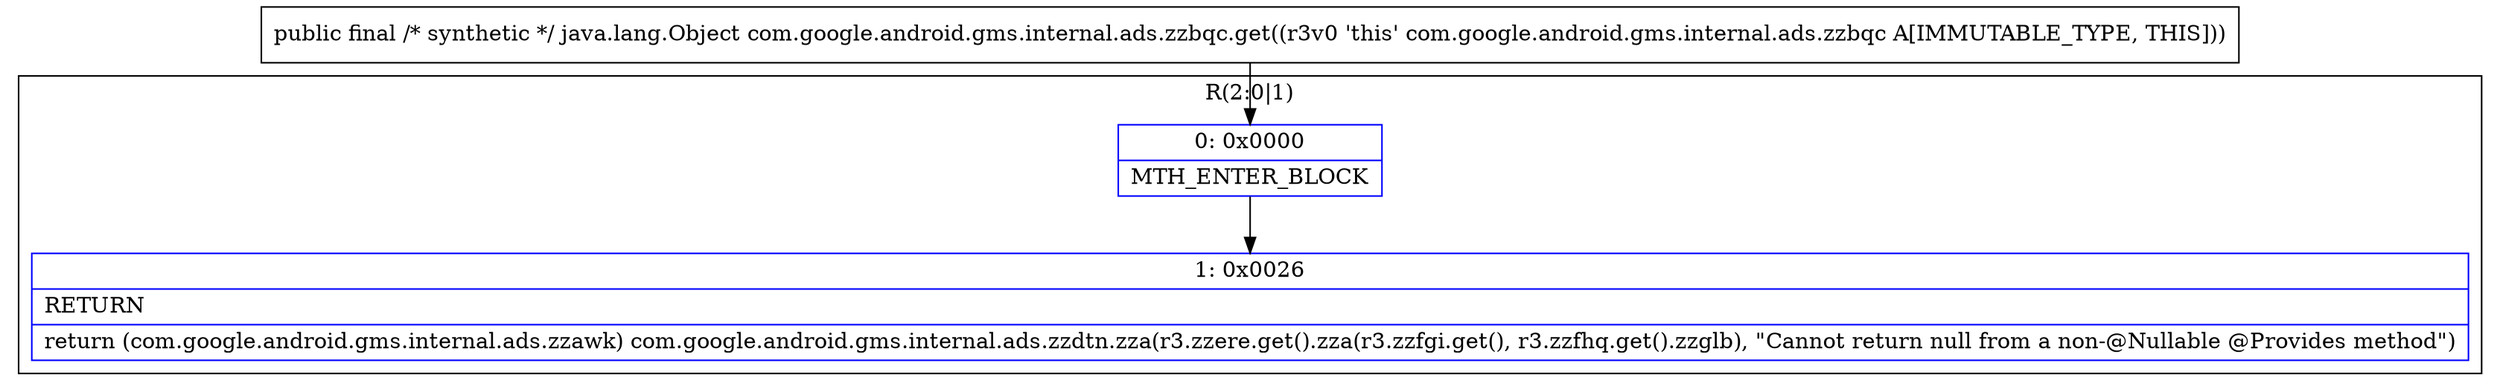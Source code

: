 digraph "CFG forcom.google.android.gms.internal.ads.zzbqc.get()Ljava\/lang\/Object;" {
subgraph cluster_Region_1295352773 {
label = "R(2:0|1)";
node [shape=record,color=blue];
Node_0 [shape=record,label="{0\:\ 0x0000|MTH_ENTER_BLOCK\l}"];
Node_1 [shape=record,label="{1\:\ 0x0026|RETURN\l|return (com.google.android.gms.internal.ads.zzawk) com.google.android.gms.internal.ads.zzdtn.zza(r3.zzere.get().zza(r3.zzfgi.get(), r3.zzfhq.get().zzglb), \"Cannot return null from a non\-@Nullable @Provides method\")\l}"];
}
MethodNode[shape=record,label="{public final \/* synthetic *\/ java.lang.Object com.google.android.gms.internal.ads.zzbqc.get((r3v0 'this' com.google.android.gms.internal.ads.zzbqc A[IMMUTABLE_TYPE, THIS])) }"];
MethodNode -> Node_0;
Node_0 -> Node_1;
}


